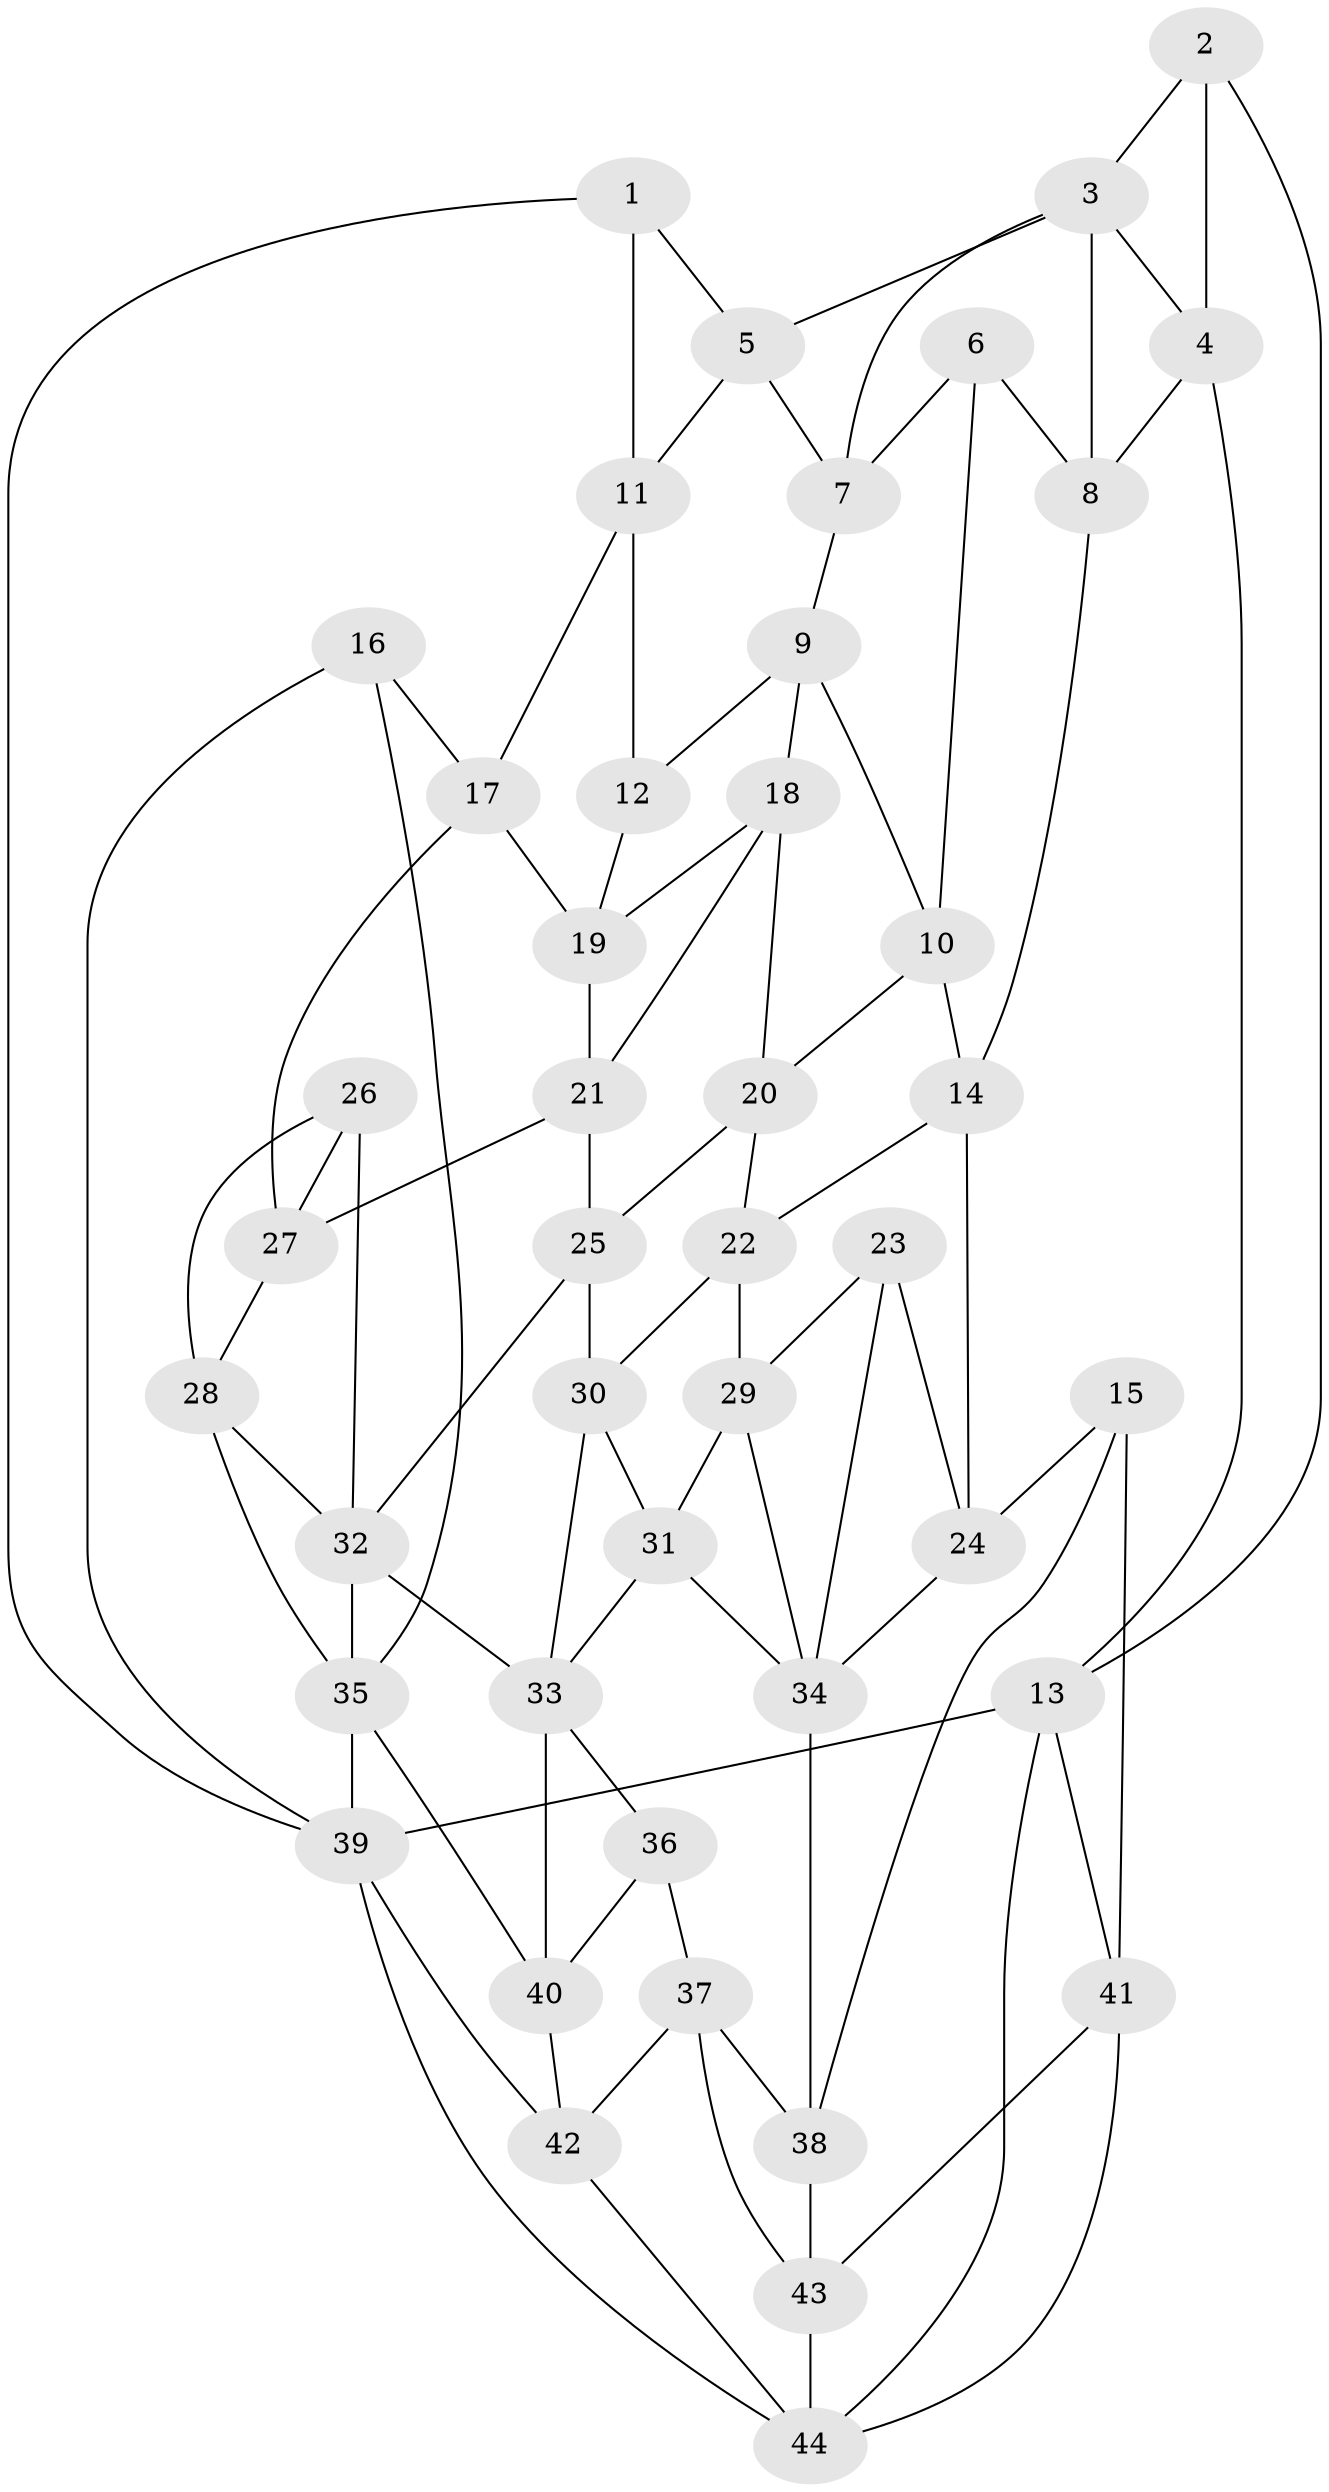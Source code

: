// original degree distribution, {3: 0.022727272727272728, 4: 0.2727272727272727, 5: 0.45454545454545453, 6: 0.25}
// Generated by graph-tools (version 1.1) at 2025/27/03/09/25 03:27:13]
// undirected, 44 vertices, 88 edges
graph export_dot {
graph [start="1"]
  node [color=gray90,style=filled];
  1;
  2;
  3;
  4;
  5;
  6;
  7;
  8;
  9;
  10;
  11;
  12;
  13;
  14;
  15;
  16;
  17;
  18;
  19;
  20;
  21;
  22;
  23;
  24;
  25;
  26;
  27;
  28;
  29;
  30;
  31;
  32;
  33;
  34;
  35;
  36;
  37;
  38;
  39;
  40;
  41;
  42;
  43;
  44;
  1 -- 5 [weight=1.0];
  1 -- 11 [weight=1.0];
  1 -- 39 [weight=1.0];
  2 -- 3 [weight=1.0];
  2 -- 4 [weight=1.0];
  2 -- 13 [weight=1.0];
  3 -- 4 [weight=1.0];
  3 -- 5 [weight=1.0];
  3 -- 7 [weight=1.0];
  3 -- 8 [weight=1.0];
  4 -- 8 [weight=1.0];
  4 -- 13 [weight=1.0];
  5 -- 7 [weight=1.0];
  5 -- 11 [weight=1.0];
  6 -- 7 [weight=1.0];
  6 -- 8 [weight=1.0];
  6 -- 10 [weight=1.0];
  7 -- 9 [weight=1.0];
  8 -- 14 [weight=1.0];
  9 -- 10 [weight=1.0];
  9 -- 12 [weight=1.0];
  9 -- 18 [weight=1.0];
  10 -- 14 [weight=1.0];
  10 -- 20 [weight=1.0];
  11 -- 12 [weight=1.0];
  11 -- 17 [weight=1.0];
  12 -- 19 [weight=1.0];
  13 -- 39 [weight=1.0];
  13 -- 41 [weight=1.0];
  13 -- 44 [weight=1.0];
  14 -- 22 [weight=1.0];
  14 -- 24 [weight=1.0];
  15 -- 24 [weight=1.0];
  15 -- 38 [weight=1.0];
  15 -- 41 [weight=1.0];
  16 -- 17 [weight=1.0];
  16 -- 35 [weight=1.0];
  16 -- 39 [weight=1.0];
  17 -- 19 [weight=1.0];
  17 -- 27 [weight=1.0];
  18 -- 19 [weight=1.0];
  18 -- 20 [weight=1.0];
  18 -- 21 [weight=1.0];
  19 -- 21 [weight=1.0];
  20 -- 22 [weight=1.0];
  20 -- 25 [weight=1.0];
  21 -- 25 [weight=1.0];
  21 -- 27 [weight=1.0];
  22 -- 29 [weight=1.0];
  22 -- 30 [weight=1.0];
  23 -- 24 [weight=1.0];
  23 -- 29 [weight=1.0];
  23 -- 34 [weight=1.0];
  24 -- 34 [weight=1.0];
  25 -- 30 [weight=1.0];
  25 -- 32 [weight=1.0];
  26 -- 27 [weight=1.0];
  26 -- 28 [weight=1.0];
  26 -- 32 [weight=1.0];
  27 -- 28 [weight=1.0];
  28 -- 32 [weight=1.0];
  28 -- 35 [weight=1.0];
  29 -- 31 [weight=1.0];
  29 -- 34 [weight=1.0];
  30 -- 31 [weight=1.0];
  30 -- 33 [weight=1.0];
  31 -- 33 [weight=1.0];
  31 -- 34 [weight=1.0];
  32 -- 33 [weight=2.0];
  32 -- 35 [weight=1.0];
  33 -- 36 [weight=1.0];
  33 -- 40 [weight=1.0];
  34 -- 38 [weight=1.0];
  35 -- 39 [weight=1.0];
  35 -- 40 [weight=1.0];
  36 -- 37 [weight=1.0];
  36 -- 40 [weight=1.0];
  37 -- 38 [weight=1.0];
  37 -- 42 [weight=1.0];
  37 -- 43 [weight=1.0];
  38 -- 43 [weight=1.0];
  39 -- 42 [weight=1.0];
  39 -- 44 [weight=1.0];
  40 -- 42 [weight=1.0];
  41 -- 43 [weight=1.0];
  41 -- 44 [weight=1.0];
  42 -- 44 [weight=1.0];
  43 -- 44 [weight=1.0];
}
